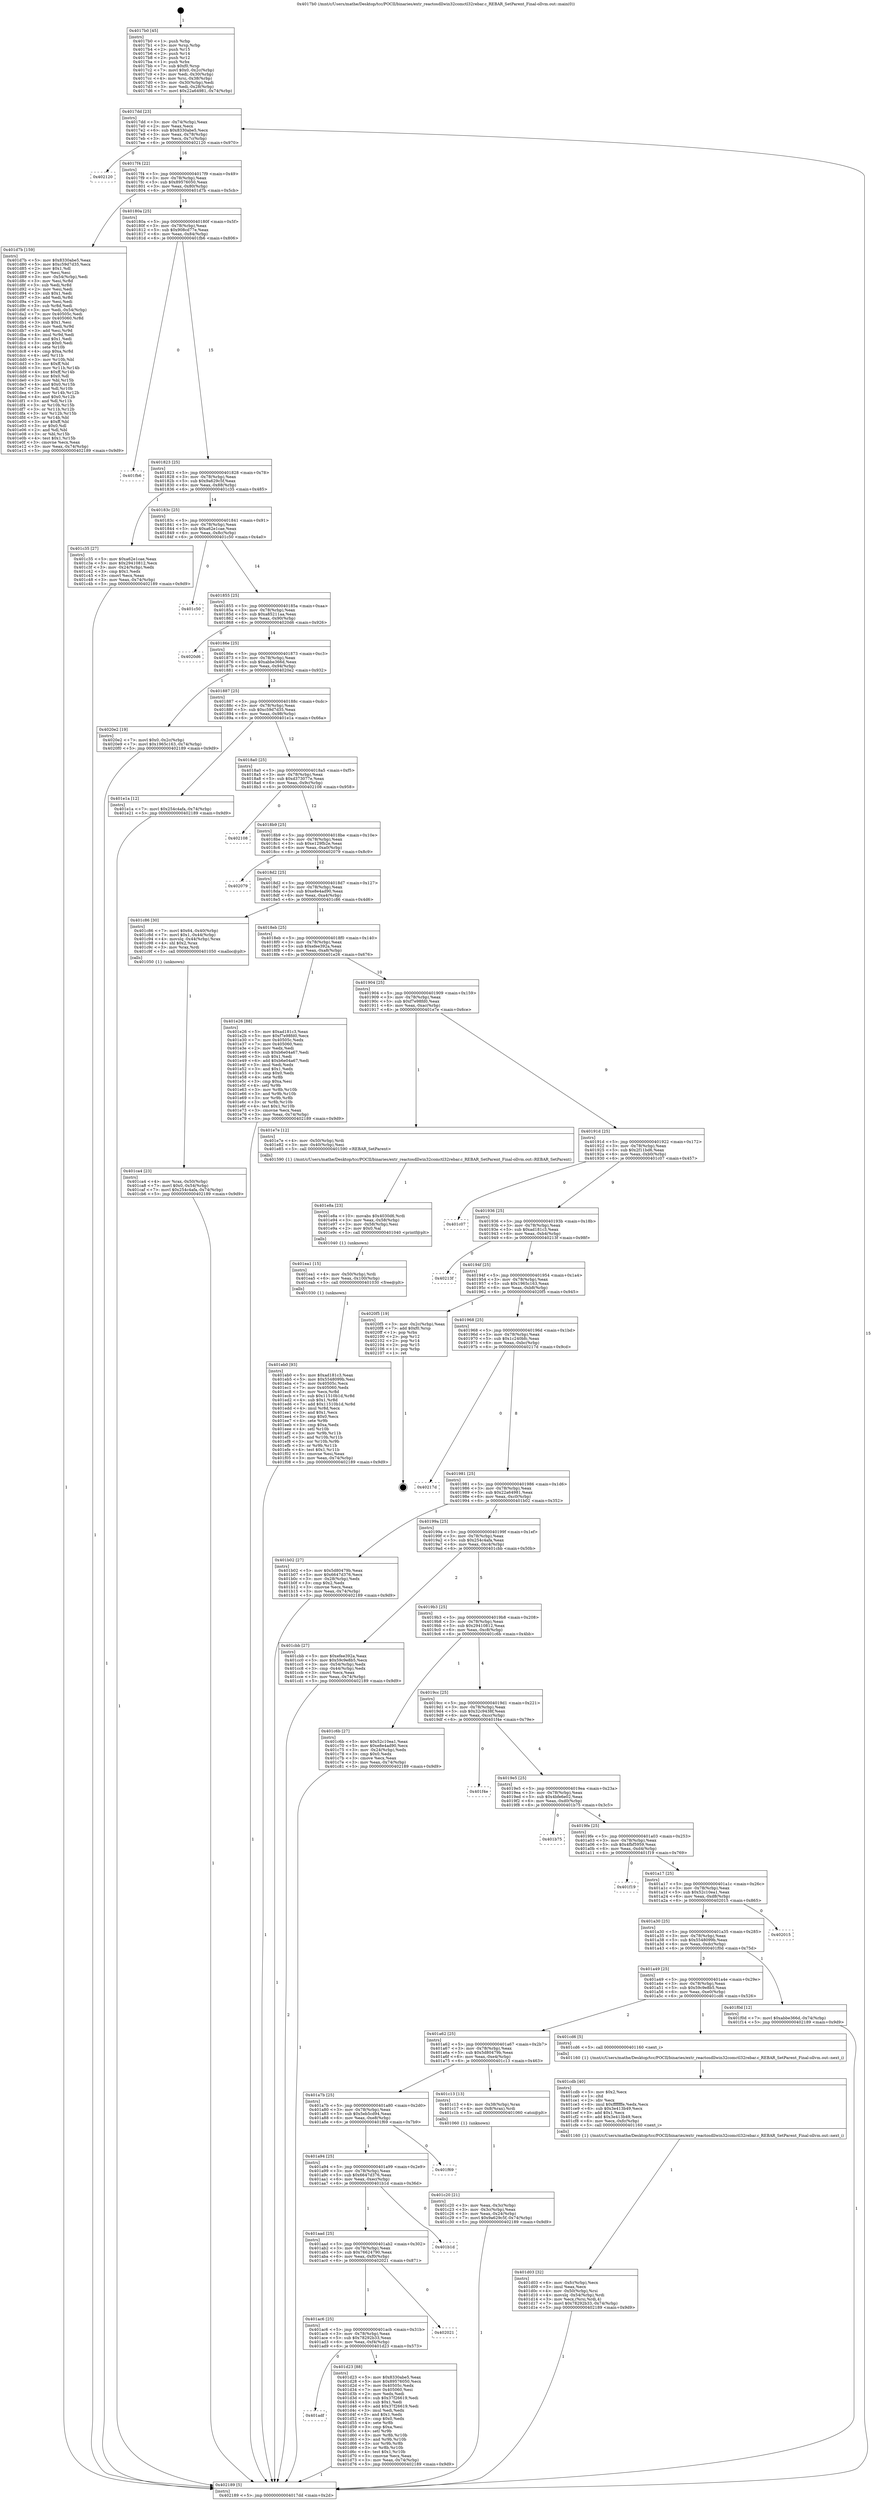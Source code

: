 digraph "0x4017b0" {
  label = "0x4017b0 (/mnt/c/Users/mathe/Desktop/tcc/POCII/binaries/extr_reactosdllwin32comctl32rebar.c_REBAR_SetParent_Final-ollvm.out::main(0))"
  labelloc = "t"
  node[shape=record]

  Entry [label="",width=0.3,height=0.3,shape=circle,fillcolor=black,style=filled]
  "0x4017dd" [label="{
     0x4017dd [23]\l
     | [instrs]\l
     &nbsp;&nbsp;0x4017dd \<+3\>: mov -0x74(%rbp),%eax\l
     &nbsp;&nbsp;0x4017e0 \<+2\>: mov %eax,%ecx\l
     &nbsp;&nbsp;0x4017e2 \<+6\>: sub $0x8330abe5,%ecx\l
     &nbsp;&nbsp;0x4017e8 \<+3\>: mov %eax,-0x78(%rbp)\l
     &nbsp;&nbsp;0x4017eb \<+3\>: mov %ecx,-0x7c(%rbp)\l
     &nbsp;&nbsp;0x4017ee \<+6\>: je 0000000000402120 \<main+0x970\>\l
  }"]
  "0x402120" [label="{
     0x402120\l
  }", style=dashed]
  "0x4017f4" [label="{
     0x4017f4 [22]\l
     | [instrs]\l
     &nbsp;&nbsp;0x4017f4 \<+5\>: jmp 00000000004017f9 \<main+0x49\>\l
     &nbsp;&nbsp;0x4017f9 \<+3\>: mov -0x78(%rbp),%eax\l
     &nbsp;&nbsp;0x4017fc \<+5\>: sub $0x89576050,%eax\l
     &nbsp;&nbsp;0x401801 \<+3\>: mov %eax,-0x80(%rbp)\l
     &nbsp;&nbsp;0x401804 \<+6\>: je 0000000000401d7b \<main+0x5cb\>\l
  }"]
  Exit [label="",width=0.3,height=0.3,shape=circle,fillcolor=black,style=filled,peripheries=2]
  "0x401d7b" [label="{
     0x401d7b [159]\l
     | [instrs]\l
     &nbsp;&nbsp;0x401d7b \<+5\>: mov $0x8330abe5,%eax\l
     &nbsp;&nbsp;0x401d80 \<+5\>: mov $0xc59d7d35,%ecx\l
     &nbsp;&nbsp;0x401d85 \<+2\>: mov $0x1,%dl\l
     &nbsp;&nbsp;0x401d87 \<+2\>: xor %esi,%esi\l
     &nbsp;&nbsp;0x401d89 \<+3\>: mov -0x54(%rbp),%edi\l
     &nbsp;&nbsp;0x401d8c \<+3\>: mov %esi,%r8d\l
     &nbsp;&nbsp;0x401d8f \<+3\>: sub %edi,%r8d\l
     &nbsp;&nbsp;0x401d92 \<+2\>: mov %esi,%edi\l
     &nbsp;&nbsp;0x401d94 \<+3\>: sub $0x1,%edi\l
     &nbsp;&nbsp;0x401d97 \<+3\>: add %edi,%r8d\l
     &nbsp;&nbsp;0x401d9a \<+2\>: mov %esi,%edi\l
     &nbsp;&nbsp;0x401d9c \<+3\>: sub %r8d,%edi\l
     &nbsp;&nbsp;0x401d9f \<+3\>: mov %edi,-0x54(%rbp)\l
     &nbsp;&nbsp;0x401da2 \<+7\>: mov 0x40505c,%edi\l
     &nbsp;&nbsp;0x401da9 \<+8\>: mov 0x405060,%r8d\l
     &nbsp;&nbsp;0x401db1 \<+3\>: sub $0x1,%esi\l
     &nbsp;&nbsp;0x401db4 \<+3\>: mov %edi,%r9d\l
     &nbsp;&nbsp;0x401db7 \<+3\>: add %esi,%r9d\l
     &nbsp;&nbsp;0x401dba \<+4\>: imul %r9d,%edi\l
     &nbsp;&nbsp;0x401dbe \<+3\>: and $0x1,%edi\l
     &nbsp;&nbsp;0x401dc1 \<+3\>: cmp $0x0,%edi\l
     &nbsp;&nbsp;0x401dc4 \<+4\>: sete %r10b\l
     &nbsp;&nbsp;0x401dc8 \<+4\>: cmp $0xa,%r8d\l
     &nbsp;&nbsp;0x401dcc \<+4\>: setl %r11b\l
     &nbsp;&nbsp;0x401dd0 \<+3\>: mov %r10b,%bl\l
     &nbsp;&nbsp;0x401dd3 \<+3\>: xor $0xff,%bl\l
     &nbsp;&nbsp;0x401dd6 \<+3\>: mov %r11b,%r14b\l
     &nbsp;&nbsp;0x401dd9 \<+4\>: xor $0xff,%r14b\l
     &nbsp;&nbsp;0x401ddd \<+3\>: xor $0x0,%dl\l
     &nbsp;&nbsp;0x401de0 \<+3\>: mov %bl,%r15b\l
     &nbsp;&nbsp;0x401de3 \<+4\>: and $0x0,%r15b\l
     &nbsp;&nbsp;0x401de7 \<+3\>: and %dl,%r10b\l
     &nbsp;&nbsp;0x401dea \<+3\>: mov %r14b,%r12b\l
     &nbsp;&nbsp;0x401ded \<+4\>: and $0x0,%r12b\l
     &nbsp;&nbsp;0x401df1 \<+3\>: and %dl,%r11b\l
     &nbsp;&nbsp;0x401df4 \<+3\>: or %r10b,%r15b\l
     &nbsp;&nbsp;0x401df7 \<+3\>: or %r11b,%r12b\l
     &nbsp;&nbsp;0x401dfa \<+3\>: xor %r12b,%r15b\l
     &nbsp;&nbsp;0x401dfd \<+3\>: or %r14b,%bl\l
     &nbsp;&nbsp;0x401e00 \<+3\>: xor $0xff,%bl\l
     &nbsp;&nbsp;0x401e03 \<+3\>: or $0x0,%dl\l
     &nbsp;&nbsp;0x401e06 \<+2\>: and %dl,%bl\l
     &nbsp;&nbsp;0x401e08 \<+3\>: or %bl,%r15b\l
     &nbsp;&nbsp;0x401e0b \<+4\>: test $0x1,%r15b\l
     &nbsp;&nbsp;0x401e0f \<+3\>: cmovne %ecx,%eax\l
     &nbsp;&nbsp;0x401e12 \<+3\>: mov %eax,-0x74(%rbp)\l
     &nbsp;&nbsp;0x401e15 \<+5\>: jmp 0000000000402189 \<main+0x9d9\>\l
  }"]
  "0x40180a" [label="{
     0x40180a [25]\l
     | [instrs]\l
     &nbsp;&nbsp;0x40180a \<+5\>: jmp 000000000040180f \<main+0x5f\>\l
     &nbsp;&nbsp;0x40180f \<+3\>: mov -0x78(%rbp),%eax\l
     &nbsp;&nbsp;0x401812 \<+5\>: sub $0x908cd77e,%eax\l
     &nbsp;&nbsp;0x401817 \<+6\>: mov %eax,-0x84(%rbp)\l
     &nbsp;&nbsp;0x40181d \<+6\>: je 0000000000401fb6 \<main+0x806\>\l
  }"]
  "0x401eb0" [label="{
     0x401eb0 [93]\l
     | [instrs]\l
     &nbsp;&nbsp;0x401eb0 \<+5\>: mov $0xad181c3,%eax\l
     &nbsp;&nbsp;0x401eb5 \<+5\>: mov $0x5548099b,%esi\l
     &nbsp;&nbsp;0x401eba \<+7\>: mov 0x40505c,%ecx\l
     &nbsp;&nbsp;0x401ec1 \<+7\>: mov 0x405060,%edx\l
     &nbsp;&nbsp;0x401ec8 \<+3\>: mov %ecx,%r8d\l
     &nbsp;&nbsp;0x401ecb \<+7\>: sub $0x11510b1d,%r8d\l
     &nbsp;&nbsp;0x401ed2 \<+4\>: sub $0x1,%r8d\l
     &nbsp;&nbsp;0x401ed6 \<+7\>: add $0x11510b1d,%r8d\l
     &nbsp;&nbsp;0x401edd \<+4\>: imul %r8d,%ecx\l
     &nbsp;&nbsp;0x401ee1 \<+3\>: and $0x1,%ecx\l
     &nbsp;&nbsp;0x401ee4 \<+3\>: cmp $0x0,%ecx\l
     &nbsp;&nbsp;0x401ee7 \<+4\>: sete %r9b\l
     &nbsp;&nbsp;0x401eeb \<+3\>: cmp $0xa,%edx\l
     &nbsp;&nbsp;0x401eee \<+4\>: setl %r10b\l
     &nbsp;&nbsp;0x401ef2 \<+3\>: mov %r9b,%r11b\l
     &nbsp;&nbsp;0x401ef5 \<+3\>: and %r10b,%r11b\l
     &nbsp;&nbsp;0x401ef8 \<+3\>: xor %r10b,%r9b\l
     &nbsp;&nbsp;0x401efb \<+3\>: or %r9b,%r11b\l
     &nbsp;&nbsp;0x401efe \<+4\>: test $0x1,%r11b\l
     &nbsp;&nbsp;0x401f02 \<+3\>: cmovne %esi,%eax\l
     &nbsp;&nbsp;0x401f05 \<+3\>: mov %eax,-0x74(%rbp)\l
     &nbsp;&nbsp;0x401f08 \<+5\>: jmp 0000000000402189 \<main+0x9d9\>\l
  }"]
  "0x401fb6" [label="{
     0x401fb6\l
  }", style=dashed]
  "0x401823" [label="{
     0x401823 [25]\l
     | [instrs]\l
     &nbsp;&nbsp;0x401823 \<+5\>: jmp 0000000000401828 \<main+0x78\>\l
     &nbsp;&nbsp;0x401828 \<+3\>: mov -0x78(%rbp),%eax\l
     &nbsp;&nbsp;0x40182b \<+5\>: sub $0x9a629c5f,%eax\l
     &nbsp;&nbsp;0x401830 \<+6\>: mov %eax,-0x88(%rbp)\l
     &nbsp;&nbsp;0x401836 \<+6\>: je 0000000000401c35 \<main+0x485\>\l
  }"]
  "0x401ea1" [label="{
     0x401ea1 [15]\l
     | [instrs]\l
     &nbsp;&nbsp;0x401ea1 \<+4\>: mov -0x50(%rbp),%rdi\l
     &nbsp;&nbsp;0x401ea5 \<+6\>: mov %eax,-0x100(%rbp)\l
     &nbsp;&nbsp;0x401eab \<+5\>: call 0000000000401030 \<free@plt\>\l
     | [calls]\l
     &nbsp;&nbsp;0x401030 \{1\} (unknown)\l
  }"]
  "0x401c35" [label="{
     0x401c35 [27]\l
     | [instrs]\l
     &nbsp;&nbsp;0x401c35 \<+5\>: mov $0xa62e1cae,%eax\l
     &nbsp;&nbsp;0x401c3a \<+5\>: mov $0x29410812,%ecx\l
     &nbsp;&nbsp;0x401c3f \<+3\>: mov -0x24(%rbp),%edx\l
     &nbsp;&nbsp;0x401c42 \<+3\>: cmp $0x1,%edx\l
     &nbsp;&nbsp;0x401c45 \<+3\>: cmovl %ecx,%eax\l
     &nbsp;&nbsp;0x401c48 \<+3\>: mov %eax,-0x74(%rbp)\l
     &nbsp;&nbsp;0x401c4b \<+5\>: jmp 0000000000402189 \<main+0x9d9\>\l
  }"]
  "0x40183c" [label="{
     0x40183c [25]\l
     | [instrs]\l
     &nbsp;&nbsp;0x40183c \<+5\>: jmp 0000000000401841 \<main+0x91\>\l
     &nbsp;&nbsp;0x401841 \<+3\>: mov -0x78(%rbp),%eax\l
     &nbsp;&nbsp;0x401844 \<+5\>: sub $0xa62e1cae,%eax\l
     &nbsp;&nbsp;0x401849 \<+6\>: mov %eax,-0x8c(%rbp)\l
     &nbsp;&nbsp;0x40184f \<+6\>: je 0000000000401c50 \<main+0x4a0\>\l
  }"]
  "0x401e8a" [label="{
     0x401e8a [23]\l
     | [instrs]\l
     &nbsp;&nbsp;0x401e8a \<+10\>: movabs $0x4030d6,%rdi\l
     &nbsp;&nbsp;0x401e94 \<+3\>: mov %eax,-0x58(%rbp)\l
     &nbsp;&nbsp;0x401e97 \<+3\>: mov -0x58(%rbp),%esi\l
     &nbsp;&nbsp;0x401e9a \<+2\>: mov $0x0,%al\l
     &nbsp;&nbsp;0x401e9c \<+5\>: call 0000000000401040 \<printf@plt\>\l
     | [calls]\l
     &nbsp;&nbsp;0x401040 \{1\} (unknown)\l
  }"]
  "0x401c50" [label="{
     0x401c50\l
  }", style=dashed]
  "0x401855" [label="{
     0x401855 [25]\l
     | [instrs]\l
     &nbsp;&nbsp;0x401855 \<+5\>: jmp 000000000040185a \<main+0xaa\>\l
     &nbsp;&nbsp;0x40185a \<+3\>: mov -0x78(%rbp),%eax\l
     &nbsp;&nbsp;0x40185d \<+5\>: sub $0xa85211aa,%eax\l
     &nbsp;&nbsp;0x401862 \<+6\>: mov %eax,-0x90(%rbp)\l
     &nbsp;&nbsp;0x401868 \<+6\>: je 00000000004020d6 \<main+0x926\>\l
  }"]
  "0x401adf" [label="{
     0x401adf\l
  }", style=dashed]
  "0x4020d6" [label="{
     0x4020d6\l
  }", style=dashed]
  "0x40186e" [label="{
     0x40186e [25]\l
     | [instrs]\l
     &nbsp;&nbsp;0x40186e \<+5\>: jmp 0000000000401873 \<main+0xc3\>\l
     &nbsp;&nbsp;0x401873 \<+3\>: mov -0x78(%rbp),%eax\l
     &nbsp;&nbsp;0x401876 \<+5\>: sub $0xabbe366d,%eax\l
     &nbsp;&nbsp;0x40187b \<+6\>: mov %eax,-0x94(%rbp)\l
     &nbsp;&nbsp;0x401881 \<+6\>: je 00000000004020e2 \<main+0x932\>\l
  }"]
  "0x401d23" [label="{
     0x401d23 [88]\l
     | [instrs]\l
     &nbsp;&nbsp;0x401d23 \<+5\>: mov $0x8330abe5,%eax\l
     &nbsp;&nbsp;0x401d28 \<+5\>: mov $0x89576050,%ecx\l
     &nbsp;&nbsp;0x401d2d \<+7\>: mov 0x40505c,%edx\l
     &nbsp;&nbsp;0x401d34 \<+7\>: mov 0x405060,%esi\l
     &nbsp;&nbsp;0x401d3b \<+2\>: mov %edx,%edi\l
     &nbsp;&nbsp;0x401d3d \<+6\>: sub $0x37f26619,%edi\l
     &nbsp;&nbsp;0x401d43 \<+3\>: sub $0x1,%edi\l
     &nbsp;&nbsp;0x401d46 \<+6\>: add $0x37f26619,%edi\l
     &nbsp;&nbsp;0x401d4c \<+3\>: imul %edi,%edx\l
     &nbsp;&nbsp;0x401d4f \<+3\>: and $0x1,%edx\l
     &nbsp;&nbsp;0x401d52 \<+3\>: cmp $0x0,%edx\l
     &nbsp;&nbsp;0x401d55 \<+4\>: sete %r8b\l
     &nbsp;&nbsp;0x401d59 \<+3\>: cmp $0xa,%esi\l
     &nbsp;&nbsp;0x401d5c \<+4\>: setl %r9b\l
     &nbsp;&nbsp;0x401d60 \<+3\>: mov %r8b,%r10b\l
     &nbsp;&nbsp;0x401d63 \<+3\>: and %r9b,%r10b\l
     &nbsp;&nbsp;0x401d66 \<+3\>: xor %r9b,%r8b\l
     &nbsp;&nbsp;0x401d69 \<+3\>: or %r8b,%r10b\l
     &nbsp;&nbsp;0x401d6c \<+4\>: test $0x1,%r10b\l
     &nbsp;&nbsp;0x401d70 \<+3\>: cmovne %ecx,%eax\l
     &nbsp;&nbsp;0x401d73 \<+3\>: mov %eax,-0x74(%rbp)\l
     &nbsp;&nbsp;0x401d76 \<+5\>: jmp 0000000000402189 \<main+0x9d9\>\l
  }"]
  "0x4020e2" [label="{
     0x4020e2 [19]\l
     | [instrs]\l
     &nbsp;&nbsp;0x4020e2 \<+7\>: movl $0x0,-0x2c(%rbp)\l
     &nbsp;&nbsp;0x4020e9 \<+7\>: movl $0x1965c163,-0x74(%rbp)\l
     &nbsp;&nbsp;0x4020f0 \<+5\>: jmp 0000000000402189 \<main+0x9d9\>\l
  }"]
  "0x401887" [label="{
     0x401887 [25]\l
     | [instrs]\l
     &nbsp;&nbsp;0x401887 \<+5\>: jmp 000000000040188c \<main+0xdc\>\l
     &nbsp;&nbsp;0x40188c \<+3\>: mov -0x78(%rbp),%eax\l
     &nbsp;&nbsp;0x40188f \<+5\>: sub $0xc59d7d35,%eax\l
     &nbsp;&nbsp;0x401894 \<+6\>: mov %eax,-0x98(%rbp)\l
     &nbsp;&nbsp;0x40189a \<+6\>: je 0000000000401e1a \<main+0x66a\>\l
  }"]
  "0x401ac6" [label="{
     0x401ac6 [25]\l
     | [instrs]\l
     &nbsp;&nbsp;0x401ac6 \<+5\>: jmp 0000000000401acb \<main+0x31b\>\l
     &nbsp;&nbsp;0x401acb \<+3\>: mov -0x78(%rbp),%eax\l
     &nbsp;&nbsp;0x401ace \<+5\>: sub $0x78292b33,%eax\l
     &nbsp;&nbsp;0x401ad3 \<+6\>: mov %eax,-0xf4(%rbp)\l
     &nbsp;&nbsp;0x401ad9 \<+6\>: je 0000000000401d23 \<main+0x573\>\l
  }"]
  "0x401e1a" [label="{
     0x401e1a [12]\l
     | [instrs]\l
     &nbsp;&nbsp;0x401e1a \<+7\>: movl $0x254c4afa,-0x74(%rbp)\l
     &nbsp;&nbsp;0x401e21 \<+5\>: jmp 0000000000402189 \<main+0x9d9\>\l
  }"]
  "0x4018a0" [label="{
     0x4018a0 [25]\l
     | [instrs]\l
     &nbsp;&nbsp;0x4018a0 \<+5\>: jmp 00000000004018a5 \<main+0xf5\>\l
     &nbsp;&nbsp;0x4018a5 \<+3\>: mov -0x78(%rbp),%eax\l
     &nbsp;&nbsp;0x4018a8 \<+5\>: sub $0xd373077e,%eax\l
     &nbsp;&nbsp;0x4018ad \<+6\>: mov %eax,-0x9c(%rbp)\l
     &nbsp;&nbsp;0x4018b3 \<+6\>: je 0000000000402108 \<main+0x958\>\l
  }"]
  "0x402021" [label="{
     0x402021\l
  }", style=dashed]
  "0x402108" [label="{
     0x402108\l
  }", style=dashed]
  "0x4018b9" [label="{
     0x4018b9 [25]\l
     | [instrs]\l
     &nbsp;&nbsp;0x4018b9 \<+5\>: jmp 00000000004018be \<main+0x10e\>\l
     &nbsp;&nbsp;0x4018be \<+3\>: mov -0x78(%rbp),%eax\l
     &nbsp;&nbsp;0x4018c1 \<+5\>: sub $0xe129fb2e,%eax\l
     &nbsp;&nbsp;0x4018c6 \<+6\>: mov %eax,-0xa0(%rbp)\l
     &nbsp;&nbsp;0x4018cc \<+6\>: je 0000000000402079 \<main+0x8c9\>\l
  }"]
  "0x401aad" [label="{
     0x401aad [25]\l
     | [instrs]\l
     &nbsp;&nbsp;0x401aad \<+5\>: jmp 0000000000401ab2 \<main+0x302\>\l
     &nbsp;&nbsp;0x401ab2 \<+3\>: mov -0x78(%rbp),%eax\l
     &nbsp;&nbsp;0x401ab5 \<+5\>: sub $0x76624790,%eax\l
     &nbsp;&nbsp;0x401aba \<+6\>: mov %eax,-0xf0(%rbp)\l
     &nbsp;&nbsp;0x401ac0 \<+6\>: je 0000000000402021 \<main+0x871\>\l
  }"]
  "0x402079" [label="{
     0x402079\l
  }", style=dashed]
  "0x4018d2" [label="{
     0x4018d2 [25]\l
     | [instrs]\l
     &nbsp;&nbsp;0x4018d2 \<+5\>: jmp 00000000004018d7 \<main+0x127\>\l
     &nbsp;&nbsp;0x4018d7 \<+3\>: mov -0x78(%rbp),%eax\l
     &nbsp;&nbsp;0x4018da \<+5\>: sub $0xe8e4ad90,%eax\l
     &nbsp;&nbsp;0x4018df \<+6\>: mov %eax,-0xa4(%rbp)\l
     &nbsp;&nbsp;0x4018e5 \<+6\>: je 0000000000401c86 \<main+0x4d6\>\l
  }"]
  "0x401b1d" [label="{
     0x401b1d\l
  }", style=dashed]
  "0x401c86" [label="{
     0x401c86 [30]\l
     | [instrs]\l
     &nbsp;&nbsp;0x401c86 \<+7\>: movl $0x64,-0x40(%rbp)\l
     &nbsp;&nbsp;0x401c8d \<+7\>: movl $0x1,-0x44(%rbp)\l
     &nbsp;&nbsp;0x401c94 \<+4\>: movslq -0x44(%rbp),%rax\l
     &nbsp;&nbsp;0x401c98 \<+4\>: shl $0x2,%rax\l
     &nbsp;&nbsp;0x401c9c \<+3\>: mov %rax,%rdi\l
     &nbsp;&nbsp;0x401c9f \<+5\>: call 0000000000401050 \<malloc@plt\>\l
     | [calls]\l
     &nbsp;&nbsp;0x401050 \{1\} (unknown)\l
  }"]
  "0x4018eb" [label="{
     0x4018eb [25]\l
     | [instrs]\l
     &nbsp;&nbsp;0x4018eb \<+5\>: jmp 00000000004018f0 \<main+0x140\>\l
     &nbsp;&nbsp;0x4018f0 \<+3\>: mov -0x78(%rbp),%eax\l
     &nbsp;&nbsp;0x4018f3 \<+5\>: sub $0xefee392a,%eax\l
     &nbsp;&nbsp;0x4018f8 \<+6\>: mov %eax,-0xa8(%rbp)\l
     &nbsp;&nbsp;0x4018fe \<+6\>: je 0000000000401e26 \<main+0x676\>\l
  }"]
  "0x401a94" [label="{
     0x401a94 [25]\l
     | [instrs]\l
     &nbsp;&nbsp;0x401a94 \<+5\>: jmp 0000000000401a99 \<main+0x2e9\>\l
     &nbsp;&nbsp;0x401a99 \<+3\>: mov -0x78(%rbp),%eax\l
     &nbsp;&nbsp;0x401a9c \<+5\>: sub $0x6647d376,%eax\l
     &nbsp;&nbsp;0x401aa1 \<+6\>: mov %eax,-0xec(%rbp)\l
     &nbsp;&nbsp;0x401aa7 \<+6\>: je 0000000000401b1d \<main+0x36d\>\l
  }"]
  "0x401e26" [label="{
     0x401e26 [88]\l
     | [instrs]\l
     &nbsp;&nbsp;0x401e26 \<+5\>: mov $0xad181c3,%eax\l
     &nbsp;&nbsp;0x401e2b \<+5\>: mov $0xf7e98fd0,%ecx\l
     &nbsp;&nbsp;0x401e30 \<+7\>: mov 0x40505c,%edx\l
     &nbsp;&nbsp;0x401e37 \<+7\>: mov 0x405060,%esi\l
     &nbsp;&nbsp;0x401e3e \<+2\>: mov %edx,%edi\l
     &nbsp;&nbsp;0x401e40 \<+6\>: sub $0xb6e04a67,%edi\l
     &nbsp;&nbsp;0x401e46 \<+3\>: sub $0x1,%edi\l
     &nbsp;&nbsp;0x401e49 \<+6\>: add $0xb6e04a67,%edi\l
     &nbsp;&nbsp;0x401e4f \<+3\>: imul %edi,%edx\l
     &nbsp;&nbsp;0x401e52 \<+3\>: and $0x1,%edx\l
     &nbsp;&nbsp;0x401e55 \<+3\>: cmp $0x0,%edx\l
     &nbsp;&nbsp;0x401e58 \<+4\>: sete %r8b\l
     &nbsp;&nbsp;0x401e5c \<+3\>: cmp $0xa,%esi\l
     &nbsp;&nbsp;0x401e5f \<+4\>: setl %r9b\l
     &nbsp;&nbsp;0x401e63 \<+3\>: mov %r8b,%r10b\l
     &nbsp;&nbsp;0x401e66 \<+3\>: and %r9b,%r10b\l
     &nbsp;&nbsp;0x401e69 \<+3\>: xor %r9b,%r8b\l
     &nbsp;&nbsp;0x401e6c \<+3\>: or %r8b,%r10b\l
     &nbsp;&nbsp;0x401e6f \<+4\>: test $0x1,%r10b\l
     &nbsp;&nbsp;0x401e73 \<+3\>: cmovne %ecx,%eax\l
     &nbsp;&nbsp;0x401e76 \<+3\>: mov %eax,-0x74(%rbp)\l
     &nbsp;&nbsp;0x401e79 \<+5\>: jmp 0000000000402189 \<main+0x9d9\>\l
  }"]
  "0x401904" [label="{
     0x401904 [25]\l
     | [instrs]\l
     &nbsp;&nbsp;0x401904 \<+5\>: jmp 0000000000401909 \<main+0x159\>\l
     &nbsp;&nbsp;0x401909 \<+3\>: mov -0x78(%rbp),%eax\l
     &nbsp;&nbsp;0x40190c \<+5\>: sub $0xf7e98fd0,%eax\l
     &nbsp;&nbsp;0x401911 \<+6\>: mov %eax,-0xac(%rbp)\l
     &nbsp;&nbsp;0x401917 \<+6\>: je 0000000000401e7e \<main+0x6ce\>\l
  }"]
  "0x401f69" [label="{
     0x401f69\l
  }", style=dashed]
  "0x401e7e" [label="{
     0x401e7e [12]\l
     | [instrs]\l
     &nbsp;&nbsp;0x401e7e \<+4\>: mov -0x50(%rbp),%rdi\l
     &nbsp;&nbsp;0x401e82 \<+3\>: mov -0x40(%rbp),%esi\l
     &nbsp;&nbsp;0x401e85 \<+5\>: call 0000000000401590 \<REBAR_SetParent\>\l
     | [calls]\l
     &nbsp;&nbsp;0x401590 \{1\} (/mnt/c/Users/mathe/Desktop/tcc/POCII/binaries/extr_reactosdllwin32comctl32rebar.c_REBAR_SetParent_Final-ollvm.out::REBAR_SetParent)\l
  }"]
  "0x40191d" [label="{
     0x40191d [25]\l
     | [instrs]\l
     &nbsp;&nbsp;0x40191d \<+5\>: jmp 0000000000401922 \<main+0x172\>\l
     &nbsp;&nbsp;0x401922 \<+3\>: mov -0x78(%rbp),%eax\l
     &nbsp;&nbsp;0x401925 \<+5\>: sub $0x2f11bd6,%eax\l
     &nbsp;&nbsp;0x40192a \<+6\>: mov %eax,-0xb0(%rbp)\l
     &nbsp;&nbsp;0x401930 \<+6\>: je 0000000000401c07 \<main+0x457\>\l
  }"]
  "0x401d03" [label="{
     0x401d03 [32]\l
     | [instrs]\l
     &nbsp;&nbsp;0x401d03 \<+6\>: mov -0xfc(%rbp),%ecx\l
     &nbsp;&nbsp;0x401d09 \<+3\>: imul %eax,%ecx\l
     &nbsp;&nbsp;0x401d0c \<+4\>: mov -0x50(%rbp),%rsi\l
     &nbsp;&nbsp;0x401d10 \<+4\>: movslq -0x54(%rbp),%rdi\l
     &nbsp;&nbsp;0x401d14 \<+3\>: mov %ecx,(%rsi,%rdi,4)\l
     &nbsp;&nbsp;0x401d17 \<+7\>: movl $0x78292b33,-0x74(%rbp)\l
     &nbsp;&nbsp;0x401d1e \<+5\>: jmp 0000000000402189 \<main+0x9d9\>\l
  }"]
  "0x401c07" [label="{
     0x401c07\l
  }", style=dashed]
  "0x401936" [label="{
     0x401936 [25]\l
     | [instrs]\l
     &nbsp;&nbsp;0x401936 \<+5\>: jmp 000000000040193b \<main+0x18b\>\l
     &nbsp;&nbsp;0x40193b \<+3\>: mov -0x78(%rbp),%eax\l
     &nbsp;&nbsp;0x40193e \<+5\>: sub $0xad181c3,%eax\l
     &nbsp;&nbsp;0x401943 \<+6\>: mov %eax,-0xb4(%rbp)\l
     &nbsp;&nbsp;0x401949 \<+6\>: je 000000000040213f \<main+0x98f\>\l
  }"]
  "0x401cdb" [label="{
     0x401cdb [40]\l
     | [instrs]\l
     &nbsp;&nbsp;0x401cdb \<+5\>: mov $0x2,%ecx\l
     &nbsp;&nbsp;0x401ce0 \<+1\>: cltd\l
     &nbsp;&nbsp;0x401ce1 \<+2\>: idiv %ecx\l
     &nbsp;&nbsp;0x401ce3 \<+6\>: imul $0xfffffffe,%edx,%ecx\l
     &nbsp;&nbsp;0x401ce9 \<+6\>: sub $0x3e413b49,%ecx\l
     &nbsp;&nbsp;0x401cef \<+3\>: add $0x1,%ecx\l
     &nbsp;&nbsp;0x401cf2 \<+6\>: add $0x3e413b49,%ecx\l
     &nbsp;&nbsp;0x401cf8 \<+6\>: mov %ecx,-0xfc(%rbp)\l
     &nbsp;&nbsp;0x401cfe \<+5\>: call 0000000000401160 \<next_i\>\l
     | [calls]\l
     &nbsp;&nbsp;0x401160 \{1\} (/mnt/c/Users/mathe/Desktop/tcc/POCII/binaries/extr_reactosdllwin32comctl32rebar.c_REBAR_SetParent_Final-ollvm.out::next_i)\l
  }"]
  "0x40213f" [label="{
     0x40213f\l
  }", style=dashed]
  "0x40194f" [label="{
     0x40194f [25]\l
     | [instrs]\l
     &nbsp;&nbsp;0x40194f \<+5\>: jmp 0000000000401954 \<main+0x1a4\>\l
     &nbsp;&nbsp;0x401954 \<+3\>: mov -0x78(%rbp),%eax\l
     &nbsp;&nbsp;0x401957 \<+5\>: sub $0x1965c163,%eax\l
     &nbsp;&nbsp;0x40195c \<+6\>: mov %eax,-0xb8(%rbp)\l
     &nbsp;&nbsp;0x401962 \<+6\>: je 00000000004020f5 \<main+0x945\>\l
  }"]
  "0x401ca4" [label="{
     0x401ca4 [23]\l
     | [instrs]\l
     &nbsp;&nbsp;0x401ca4 \<+4\>: mov %rax,-0x50(%rbp)\l
     &nbsp;&nbsp;0x401ca8 \<+7\>: movl $0x0,-0x54(%rbp)\l
     &nbsp;&nbsp;0x401caf \<+7\>: movl $0x254c4afa,-0x74(%rbp)\l
     &nbsp;&nbsp;0x401cb6 \<+5\>: jmp 0000000000402189 \<main+0x9d9\>\l
  }"]
  "0x4020f5" [label="{
     0x4020f5 [19]\l
     | [instrs]\l
     &nbsp;&nbsp;0x4020f5 \<+3\>: mov -0x2c(%rbp),%eax\l
     &nbsp;&nbsp;0x4020f8 \<+7\>: add $0xf0,%rsp\l
     &nbsp;&nbsp;0x4020ff \<+1\>: pop %rbx\l
     &nbsp;&nbsp;0x402100 \<+2\>: pop %r12\l
     &nbsp;&nbsp;0x402102 \<+2\>: pop %r14\l
     &nbsp;&nbsp;0x402104 \<+2\>: pop %r15\l
     &nbsp;&nbsp;0x402106 \<+1\>: pop %rbp\l
     &nbsp;&nbsp;0x402107 \<+1\>: ret\l
  }"]
  "0x401968" [label="{
     0x401968 [25]\l
     | [instrs]\l
     &nbsp;&nbsp;0x401968 \<+5\>: jmp 000000000040196d \<main+0x1bd\>\l
     &nbsp;&nbsp;0x40196d \<+3\>: mov -0x78(%rbp),%eax\l
     &nbsp;&nbsp;0x401970 \<+5\>: sub $0x1c240bfc,%eax\l
     &nbsp;&nbsp;0x401975 \<+6\>: mov %eax,-0xbc(%rbp)\l
     &nbsp;&nbsp;0x40197b \<+6\>: je 000000000040217d \<main+0x9cd\>\l
  }"]
  "0x401c20" [label="{
     0x401c20 [21]\l
     | [instrs]\l
     &nbsp;&nbsp;0x401c20 \<+3\>: mov %eax,-0x3c(%rbp)\l
     &nbsp;&nbsp;0x401c23 \<+3\>: mov -0x3c(%rbp),%eax\l
     &nbsp;&nbsp;0x401c26 \<+3\>: mov %eax,-0x24(%rbp)\l
     &nbsp;&nbsp;0x401c29 \<+7\>: movl $0x9a629c5f,-0x74(%rbp)\l
     &nbsp;&nbsp;0x401c30 \<+5\>: jmp 0000000000402189 \<main+0x9d9\>\l
  }"]
  "0x40217d" [label="{
     0x40217d\l
  }", style=dashed]
  "0x401981" [label="{
     0x401981 [25]\l
     | [instrs]\l
     &nbsp;&nbsp;0x401981 \<+5\>: jmp 0000000000401986 \<main+0x1d6\>\l
     &nbsp;&nbsp;0x401986 \<+3\>: mov -0x78(%rbp),%eax\l
     &nbsp;&nbsp;0x401989 \<+5\>: sub $0x22a64981,%eax\l
     &nbsp;&nbsp;0x40198e \<+6\>: mov %eax,-0xc0(%rbp)\l
     &nbsp;&nbsp;0x401994 \<+6\>: je 0000000000401b02 \<main+0x352\>\l
  }"]
  "0x401a7b" [label="{
     0x401a7b [25]\l
     | [instrs]\l
     &nbsp;&nbsp;0x401a7b \<+5\>: jmp 0000000000401a80 \<main+0x2d0\>\l
     &nbsp;&nbsp;0x401a80 \<+3\>: mov -0x78(%rbp),%eax\l
     &nbsp;&nbsp;0x401a83 \<+5\>: sub $0x5eb5cd94,%eax\l
     &nbsp;&nbsp;0x401a88 \<+6\>: mov %eax,-0xe8(%rbp)\l
     &nbsp;&nbsp;0x401a8e \<+6\>: je 0000000000401f69 \<main+0x7b9\>\l
  }"]
  "0x401b02" [label="{
     0x401b02 [27]\l
     | [instrs]\l
     &nbsp;&nbsp;0x401b02 \<+5\>: mov $0x5d80479b,%eax\l
     &nbsp;&nbsp;0x401b07 \<+5\>: mov $0x6647d376,%ecx\l
     &nbsp;&nbsp;0x401b0c \<+3\>: mov -0x28(%rbp),%edx\l
     &nbsp;&nbsp;0x401b0f \<+3\>: cmp $0x2,%edx\l
     &nbsp;&nbsp;0x401b12 \<+3\>: cmovne %ecx,%eax\l
     &nbsp;&nbsp;0x401b15 \<+3\>: mov %eax,-0x74(%rbp)\l
     &nbsp;&nbsp;0x401b18 \<+5\>: jmp 0000000000402189 \<main+0x9d9\>\l
  }"]
  "0x40199a" [label="{
     0x40199a [25]\l
     | [instrs]\l
     &nbsp;&nbsp;0x40199a \<+5\>: jmp 000000000040199f \<main+0x1ef\>\l
     &nbsp;&nbsp;0x40199f \<+3\>: mov -0x78(%rbp),%eax\l
     &nbsp;&nbsp;0x4019a2 \<+5\>: sub $0x254c4afa,%eax\l
     &nbsp;&nbsp;0x4019a7 \<+6\>: mov %eax,-0xc4(%rbp)\l
     &nbsp;&nbsp;0x4019ad \<+6\>: je 0000000000401cbb \<main+0x50b\>\l
  }"]
  "0x402189" [label="{
     0x402189 [5]\l
     | [instrs]\l
     &nbsp;&nbsp;0x402189 \<+5\>: jmp 00000000004017dd \<main+0x2d\>\l
  }"]
  "0x4017b0" [label="{
     0x4017b0 [45]\l
     | [instrs]\l
     &nbsp;&nbsp;0x4017b0 \<+1\>: push %rbp\l
     &nbsp;&nbsp;0x4017b1 \<+3\>: mov %rsp,%rbp\l
     &nbsp;&nbsp;0x4017b4 \<+2\>: push %r15\l
     &nbsp;&nbsp;0x4017b6 \<+2\>: push %r14\l
     &nbsp;&nbsp;0x4017b8 \<+2\>: push %r12\l
     &nbsp;&nbsp;0x4017ba \<+1\>: push %rbx\l
     &nbsp;&nbsp;0x4017bb \<+7\>: sub $0xf0,%rsp\l
     &nbsp;&nbsp;0x4017c2 \<+7\>: movl $0x0,-0x2c(%rbp)\l
     &nbsp;&nbsp;0x4017c9 \<+3\>: mov %edi,-0x30(%rbp)\l
     &nbsp;&nbsp;0x4017cc \<+4\>: mov %rsi,-0x38(%rbp)\l
     &nbsp;&nbsp;0x4017d0 \<+3\>: mov -0x30(%rbp),%edi\l
     &nbsp;&nbsp;0x4017d3 \<+3\>: mov %edi,-0x28(%rbp)\l
     &nbsp;&nbsp;0x4017d6 \<+7\>: movl $0x22a64981,-0x74(%rbp)\l
  }"]
  "0x401c13" [label="{
     0x401c13 [13]\l
     | [instrs]\l
     &nbsp;&nbsp;0x401c13 \<+4\>: mov -0x38(%rbp),%rax\l
     &nbsp;&nbsp;0x401c17 \<+4\>: mov 0x8(%rax),%rdi\l
     &nbsp;&nbsp;0x401c1b \<+5\>: call 0000000000401060 \<atoi@plt\>\l
     | [calls]\l
     &nbsp;&nbsp;0x401060 \{1\} (unknown)\l
  }"]
  "0x401cbb" [label="{
     0x401cbb [27]\l
     | [instrs]\l
     &nbsp;&nbsp;0x401cbb \<+5\>: mov $0xefee392a,%eax\l
     &nbsp;&nbsp;0x401cc0 \<+5\>: mov $0x59c9e8b5,%ecx\l
     &nbsp;&nbsp;0x401cc5 \<+3\>: mov -0x54(%rbp),%edx\l
     &nbsp;&nbsp;0x401cc8 \<+3\>: cmp -0x44(%rbp),%edx\l
     &nbsp;&nbsp;0x401ccb \<+3\>: cmovl %ecx,%eax\l
     &nbsp;&nbsp;0x401cce \<+3\>: mov %eax,-0x74(%rbp)\l
     &nbsp;&nbsp;0x401cd1 \<+5\>: jmp 0000000000402189 \<main+0x9d9\>\l
  }"]
  "0x4019b3" [label="{
     0x4019b3 [25]\l
     | [instrs]\l
     &nbsp;&nbsp;0x4019b3 \<+5\>: jmp 00000000004019b8 \<main+0x208\>\l
     &nbsp;&nbsp;0x4019b8 \<+3\>: mov -0x78(%rbp),%eax\l
     &nbsp;&nbsp;0x4019bb \<+5\>: sub $0x29410812,%eax\l
     &nbsp;&nbsp;0x4019c0 \<+6\>: mov %eax,-0xc8(%rbp)\l
     &nbsp;&nbsp;0x4019c6 \<+6\>: je 0000000000401c6b \<main+0x4bb\>\l
  }"]
  "0x401a62" [label="{
     0x401a62 [25]\l
     | [instrs]\l
     &nbsp;&nbsp;0x401a62 \<+5\>: jmp 0000000000401a67 \<main+0x2b7\>\l
     &nbsp;&nbsp;0x401a67 \<+3\>: mov -0x78(%rbp),%eax\l
     &nbsp;&nbsp;0x401a6a \<+5\>: sub $0x5d80479b,%eax\l
     &nbsp;&nbsp;0x401a6f \<+6\>: mov %eax,-0xe4(%rbp)\l
     &nbsp;&nbsp;0x401a75 \<+6\>: je 0000000000401c13 \<main+0x463\>\l
  }"]
  "0x401c6b" [label="{
     0x401c6b [27]\l
     | [instrs]\l
     &nbsp;&nbsp;0x401c6b \<+5\>: mov $0x52c10ea1,%eax\l
     &nbsp;&nbsp;0x401c70 \<+5\>: mov $0xe8e4ad90,%ecx\l
     &nbsp;&nbsp;0x401c75 \<+3\>: mov -0x24(%rbp),%edx\l
     &nbsp;&nbsp;0x401c78 \<+3\>: cmp $0x0,%edx\l
     &nbsp;&nbsp;0x401c7b \<+3\>: cmove %ecx,%eax\l
     &nbsp;&nbsp;0x401c7e \<+3\>: mov %eax,-0x74(%rbp)\l
     &nbsp;&nbsp;0x401c81 \<+5\>: jmp 0000000000402189 \<main+0x9d9\>\l
  }"]
  "0x4019cc" [label="{
     0x4019cc [25]\l
     | [instrs]\l
     &nbsp;&nbsp;0x4019cc \<+5\>: jmp 00000000004019d1 \<main+0x221\>\l
     &nbsp;&nbsp;0x4019d1 \<+3\>: mov -0x78(%rbp),%eax\l
     &nbsp;&nbsp;0x4019d4 \<+5\>: sub $0x32c9438f,%eax\l
     &nbsp;&nbsp;0x4019d9 \<+6\>: mov %eax,-0xcc(%rbp)\l
     &nbsp;&nbsp;0x4019df \<+6\>: je 0000000000401f4e \<main+0x79e\>\l
  }"]
  "0x401cd6" [label="{
     0x401cd6 [5]\l
     | [instrs]\l
     &nbsp;&nbsp;0x401cd6 \<+5\>: call 0000000000401160 \<next_i\>\l
     | [calls]\l
     &nbsp;&nbsp;0x401160 \{1\} (/mnt/c/Users/mathe/Desktop/tcc/POCII/binaries/extr_reactosdllwin32comctl32rebar.c_REBAR_SetParent_Final-ollvm.out::next_i)\l
  }"]
  "0x401f4e" [label="{
     0x401f4e\l
  }", style=dashed]
  "0x4019e5" [label="{
     0x4019e5 [25]\l
     | [instrs]\l
     &nbsp;&nbsp;0x4019e5 \<+5\>: jmp 00000000004019ea \<main+0x23a\>\l
     &nbsp;&nbsp;0x4019ea \<+3\>: mov -0x78(%rbp),%eax\l
     &nbsp;&nbsp;0x4019ed \<+5\>: sub $0x4bfe6e02,%eax\l
     &nbsp;&nbsp;0x4019f2 \<+6\>: mov %eax,-0xd0(%rbp)\l
     &nbsp;&nbsp;0x4019f8 \<+6\>: je 0000000000401b75 \<main+0x3c5\>\l
  }"]
  "0x401a49" [label="{
     0x401a49 [25]\l
     | [instrs]\l
     &nbsp;&nbsp;0x401a49 \<+5\>: jmp 0000000000401a4e \<main+0x29e\>\l
     &nbsp;&nbsp;0x401a4e \<+3\>: mov -0x78(%rbp),%eax\l
     &nbsp;&nbsp;0x401a51 \<+5\>: sub $0x59c9e8b5,%eax\l
     &nbsp;&nbsp;0x401a56 \<+6\>: mov %eax,-0xe0(%rbp)\l
     &nbsp;&nbsp;0x401a5c \<+6\>: je 0000000000401cd6 \<main+0x526\>\l
  }"]
  "0x401b75" [label="{
     0x401b75\l
  }", style=dashed]
  "0x4019fe" [label="{
     0x4019fe [25]\l
     | [instrs]\l
     &nbsp;&nbsp;0x4019fe \<+5\>: jmp 0000000000401a03 \<main+0x253\>\l
     &nbsp;&nbsp;0x401a03 \<+3\>: mov -0x78(%rbp),%eax\l
     &nbsp;&nbsp;0x401a06 \<+5\>: sub $0x4fbf5959,%eax\l
     &nbsp;&nbsp;0x401a0b \<+6\>: mov %eax,-0xd4(%rbp)\l
     &nbsp;&nbsp;0x401a11 \<+6\>: je 0000000000401f19 \<main+0x769\>\l
  }"]
  "0x401f0d" [label="{
     0x401f0d [12]\l
     | [instrs]\l
     &nbsp;&nbsp;0x401f0d \<+7\>: movl $0xabbe366d,-0x74(%rbp)\l
     &nbsp;&nbsp;0x401f14 \<+5\>: jmp 0000000000402189 \<main+0x9d9\>\l
  }"]
  "0x401f19" [label="{
     0x401f19\l
  }", style=dashed]
  "0x401a17" [label="{
     0x401a17 [25]\l
     | [instrs]\l
     &nbsp;&nbsp;0x401a17 \<+5\>: jmp 0000000000401a1c \<main+0x26c\>\l
     &nbsp;&nbsp;0x401a1c \<+3\>: mov -0x78(%rbp),%eax\l
     &nbsp;&nbsp;0x401a1f \<+5\>: sub $0x52c10ea1,%eax\l
     &nbsp;&nbsp;0x401a24 \<+6\>: mov %eax,-0xd8(%rbp)\l
     &nbsp;&nbsp;0x401a2a \<+6\>: je 0000000000402015 \<main+0x865\>\l
  }"]
  "0x401a30" [label="{
     0x401a30 [25]\l
     | [instrs]\l
     &nbsp;&nbsp;0x401a30 \<+5\>: jmp 0000000000401a35 \<main+0x285\>\l
     &nbsp;&nbsp;0x401a35 \<+3\>: mov -0x78(%rbp),%eax\l
     &nbsp;&nbsp;0x401a38 \<+5\>: sub $0x5548099b,%eax\l
     &nbsp;&nbsp;0x401a3d \<+6\>: mov %eax,-0xdc(%rbp)\l
     &nbsp;&nbsp;0x401a43 \<+6\>: je 0000000000401f0d \<main+0x75d\>\l
  }"]
  "0x402015" [label="{
     0x402015\l
  }", style=dashed]
  Entry -> "0x4017b0" [label=" 1"]
  "0x4017dd" -> "0x402120" [label=" 0"]
  "0x4017dd" -> "0x4017f4" [label=" 16"]
  "0x4020f5" -> Exit [label=" 1"]
  "0x4017f4" -> "0x401d7b" [label=" 1"]
  "0x4017f4" -> "0x40180a" [label=" 15"]
  "0x4020e2" -> "0x402189" [label=" 1"]
  "0x40180a" -> "0x401fb6" [label=" 0"]
  "0x40180a" -> "0x401823" [label=" 15"]
  "0x401f0d" -> "0x402189" [label=" 1"]
  "0x401823" -> "0x401c35" [label=" 1"]
  "0x401823" -> "0x40183c" [label=" 14"]
  "0x401eb0" -> "0x402189" [label=" 1"]
  "0x40183c" -> "0x401c50" [label=" 0"]
  "0x40183c" -> "0x401855" [label=" 14"]
  "0x401ea1" -> "0x401eb0" [label=" 1"]
  "0x401855" -> "0x4020d6" [label=" 0"]
  "0x401855" -> "0x40186e" [label=" 14"]
  "0x401e8a" -> "0x401ea1" [label=" 1"]
  "0x40186e" -> "0x4020e2" [label=" 1"]
  "0x40186e" -> "0x401887" [label=" 13"]
  "0x401e7e" -> "0x401e8a" [label=" 1"]
  "0x401887" -> "0x401e1a" [label=" 1"]
  "0x401887" -> "0x4018a0" [label=" 12"]
  "0x401e1a" -> "0x402189" [label=" 1"]
  "0x4018a0" -> "0x402108" [label=" 0"]
  "0x4018a0" -> "0x4018b9" [label=" 12"]
  "0x401d7b" -> "0x402189" [label=" 1"]
  "0x4018b9" -> "0x402079" [label=" 0"]
  "0x4018b9" -> "0x4018d2" [label=" 12"]
  "0x401ac6" -> "0x401adf" [label=" 0"]
  "0x4018d2" -> "0x401c86" [label=" 1"]
  "0x4018d2" -> "0x4018eb" [label=" 11"]
  "0x401ac6" -> "0x401d23" [label=" 1"]
  "0x4018eb" -> "0x401e26" [label=" 1"]
  "0x4018eb" -> "0x401904" [label=" 10"]
  "0x401aad" -> "0x401ac6" [label=" 1"]
  "0x401904" -> "0x401e7e" [label=" 1"]
  "0x401904" -> "0x40191d" [label=" 9"]
  "0x401aad" -> "0x402021" [label=" 0"]
  "0x40191d" -> "0x401c07" [label=" 0"]
  "0x40191d" -> "0x401936" [label=" 9"]
  "0x401a94" -> "0x401aad" [label=" 1"]
  "0x401936" -> "0x40213f" [label=" 0"]
  "0x401936" -> "0x40194f" [label=" 9"]
  "0x401a94" -> "0x401b1d" [label=" 0"]
  "0x40194f" -> "0x4020f5" [label=" 1"]
  "0x40194f" -> "0x401968" [label=" 8"]
  "0x401e26" -> "0x402189" [label=" 1"]
  "0x401968" -> "0x40217d" [label=" 0"]
  "0x401968" -> "0x401981" [label=" 8"]
  "0x401a7b" -> "0x401a94" [label=" 1"]
  "0x401981" -> "0x401b02" [label=" 1"]
  "0x401981" -> "0x40199a" [label=" 7"]
  "0x401b02" -> "0x402189" [label=" 1"]
  "0x4017b0" -> "0x4017dd" [label=" 1"]
  "0x402189" -> "0x4017dd" [label=" 15"]
  "0x401a7b" -> "0x401f69" [label=" 0"]
  "0x40199a" -> "0x401cbb" [label=" 2"]
  "0x40199a" -> "0x4019b3" [label=" 5"]
  "0x401d23" -> "0x402189" [label=" 1"]
  "0x4019b3" -> "0x401c6b" [label=" 1"]
  "0x4019b3" -> "0x4019cc" [label=" 4"]
  "0x401cdb" -> "0x401d03" [label=" 1"]
  "0x4019cc" -> "0x401f4e" [label=" 0"]
  "0x4019cc" -> "0x4019e5" [label=" 4"]
  "0x401cd6" -> "0x401cdb" [label=" 1"]
  "0x4019e5" -> "0x401b75" [label=" 0"]
  "0x4019e5" -> "0x4019fe" [label=" 4"]
  "0x401ca4" -> "0x402189" [label=" 1"]
  "0x4019fe" -> "0x401f19" [label=" 0"]
  "0x4019fe" -> "0x401a17" [label=" 4"]
  "0x401c86" -> "0x401ca4" [label=" 1"]
  "0x401a17" -> "0x402015" [label=" 0"]
  "0x401a17" -> "0x401a30" [label=" 4"]
  "0x401c6b" -> "0x402189" [label=" 1"]
  "0x401a30" -> "0x401f0d" [label=" 1"]
  "0x401a30" -> "0x401a49" [label=" 3"]
  "0x401cbb" -> "0x402189" [label=" 2"]
  "0x401a49" -> "0x401cd6" [label=" 1"]
  "0x401a49" -> "0x401a62" [label=" 2"]
  "0x401d03" -> "0x402189" [label=" 1"]
  "0x401a62" -> "0x401c13" [label=" 1"]
  "0x401a62" -> "0x401a7b" [label=" 1"]
  "0x401c13" -> "0x401c20" [label=" 1"]
  "0x401c20" -> "0x402189" [label=" 1"]
  "0x401c35" -> "0x402189" [label=" 1"]
}
